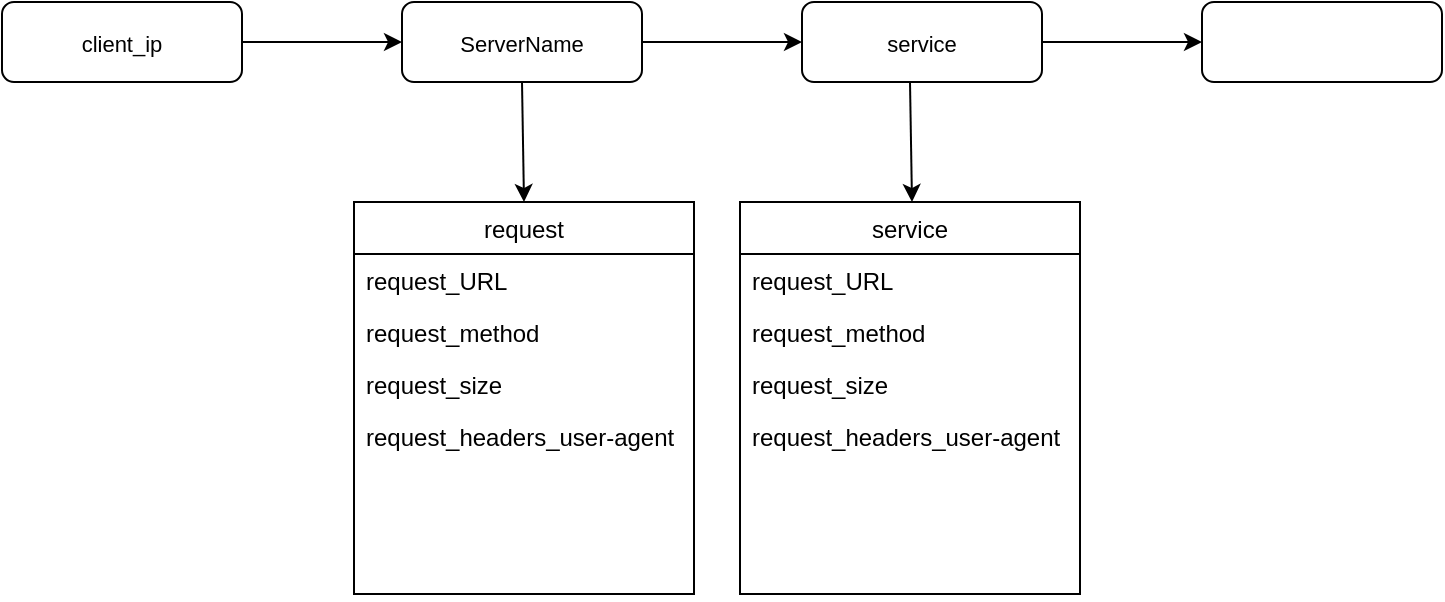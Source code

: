 <mxfile version="14.2.6" type="github">
  <diagram id="C5RBs43oDa-KdzZeNtuy" name="Page-1">
    <mxGraphModel dx="1773" dy="511" grid="1" gridSize="10" guides="1" tooltips="1" connect="1" arrows="1" fold="1" page="1" pageScale="1" pageWidth="827" pageHeight="1169" math="0" shadow="0">
      <root>
        <mxCell id="WIyWlLk6GJQsqaUBKTNV-0" />
        <mxCell id="WIyWlLk6GJQsqaUBKTNV-1" parent="WIyWlLk6GJQsqaUBKTNV-0" />
        <mxCell id="ySSIOXjXDZHTsRtR6VPG-1" value="" style="edgeStyle=orthogonalEdgeStyle;rounded=0;orthogonalLoop=1;jettySize=auto;html=1;" edge="1" parent="WIyWlLk6GJQsqaUBKTNV-1" source="WIyWlLk6GJQsqaUBKTNV-3" target="ySSIOXjXDZHTsRtR6VPG-0">
          <mxGeometry relative="1" as="geometry" />
        </mxCell>
        <mxCell id="WIyWlLk6GJQsqaUBKTNV-3" value="&lt;p class=&quot;p1&quot; style=&quot;margin: 0px ; font-stretch: normal ; font-size: 11px ; line-height: normal&quot;&gt;ServerName&lt;/p&gt;" style="rounded=1;whiteSpace=wrap;html=1;fontSize=12;glass=0;strokeWidth=1;shadow=0;" parent="WIyWlLk6GJQsqaUBKTNV-1" vertex="1">
          <mxGeometry x="160" y="80" width="120" height="40" as="geometry" />
        </mxCell>
        <mxCell id="ySSIOXjXDZHTsRtR6VPG-3" value="" style="edgeStyle=orthogonalEdgeStyle;rounded=0;orthogonalLoop=1;jettySize=auto;html=1;" edge="1" parent="WIyWlLk6GJQsqaUBKTNV-1" source="ySSIOXjXDZHTsRtR6VPG-0" target="ySSIOXjXDZHTsRtR6VPG-2">
          <mxGeometry relative="1" as="geometry" />
        </mxCell>
        <mxCell id="ySSIOXjXDZHTsRtR6VPG-0" value="&lt;p class=&quot;p1&quot; style=&quot;margin: 0px ; font-stretch: normal ; font-size: 11px ; line-height: normal&quot;&gt;service&lt;/p&gt;" style="rounded=1;whiteSpace=wrap;html=1;fontSize=12;glass=0;strokeWidth=1;shadow=0;" vertex="1" parent="WIyWlLk6GJQsqaUBKTNV-1">
          <mxGeometry x="360" y="80" width="120" height="40" as="geometry" />
        </mxCell>
        <mxCell id="ySSIOXjXDZHTsRtR6VPG-2" value="&lt;p class=&quot;p1&quot; style=&quot;margin: 0px ; font-stretch: normal ; font-size: 11px ; line-height: normal&quot;&gt;&lt;br&gt;&lt;/p&gt;" style="rounded=1;whiteSpace=wrap;html=1;fontSize=12;glass=0;strokeWidth=1;shadow=0;" vertex="1" parent="WIyWlLk6GJQsqaUBKTNV-1">
          <mxGeometry x="560" y="80" width="120" height="40" as="geometry" />
        </mxCell>
        <mxCell id="ySSIOXjXDZHTsRtR6VPG-6" value="" style="edgeStyle=orthogonalEdgeStyle;rounded=0;orthogonalLoop=1;jettySize=auto;html=1;" edge="1" parent="WIyWlLk6GJQsqaUBKTNV-1" source="ySSIOXjXDZHTsRtR6VPG-4" target="WIyWlLk6GJQsqaUBKTNV-3">
          <mxGeometry relative="1" as="geometry" />
        </mxCell>
        <mxCell id="ySSIOXjXDZHTsRtR6VPG-4" value="&lt;p class=&quot;p1&quot; style=&quot;margin: 0px ; font-stretch: normal ; font-size: 11px ; line-height: normal&quot;&gt;client_ip&lt;/p&gt;" style="rounded=1;whiteSpace=wrap;html=1;fontSize=12;glass=0;strokeWidth=1;shadow=0;" vertex="1" parent="WIyWlLk6GJQsqaUBKTNV-1">
          <mxGeometry x="-40" y="80" width="120" height="40" as="geometry" />
        </mxCell>
        <mxCell id="ySSIOXjXDZHTsRtR6VPG-14" value="request" style="swimlane;fontStyle=0;childLayout=stackLayout;horizontal=1;startSize=26;fillColor=none;horizontalStack=0;resizeParent=1;resizeParentMax=0;resizeLast=0;collapsible=1;marginBottom=0;" vertex="1" parent="WIyWlLk6GJQsqaUBKTNV-1">
          <mxGeometry x="136" y="180" width="170" height="196" as="geometry" />
        </mxCell>
        <mxCell id="ySSIOXjXDZHTsRtR6VPG-15" value="request_URL" style="text;strokeColor=none;fillColor=none;align=left;verticalAlign=top;spacingLeft=4;spacingRight=4;overflow=hidden;rotatable=0;points=[[0,0.5],[1,0.5]];portConstraint=eastwest;" vertex="1" parent="ySSIOXjXDZHTsRtR6VPG-14">
          <mxGeometry y="26" width="170" height="26" as="geometry" />
        </mxCell>
        <mxCell id="ySSIOXjXDZHTsRtR6VPG-16" value="request_method" style="text;strokeColor=none;fillColor=none;align=left;verticalAlign=top;spacingLeft=4;spacingRight=4;overflow=hidden;rotatable=0;points=[[0,0.5],[1,0.5]];portConstraint=eastwest;" vertex="1" parent="ySSIOXjXDZHTsRtR6VPG-14">
          <mxGeometry y="52" width="170" height="26" as="geometry" />
        </mxCell>
        <mxCell id="ySSIOXjXDZHTsRtR6VPG-19" value="request_size" style="text;strokeColor=none;fillColor=none;align=left;verticalAlign=top;spacingLeft=4;spacingRight=4;overflow=hidden;rotatable=0;points=[[0,0.5],[1,0.5]];portConstraint=eastwest;" vertex="1" parent="ySSIOXjXDZHTsRtR6VPG-14">
          <mxGeometry y="78" width="170" height="26" as="geometry" />
        </mxCell>
        <mxCell id="ySSIOXjXDZHTsRtR6VPG-17" value="request_headers_user-agent" style="text;strokeColor=none;fillColor=none;align=left;verticalAlign=top;spacingLeft=4;spacingRight=4;overflow=hidden;rotatable=0;points=[[0,0.5],[1,0.5]];portConstraint=eastwest;" vertex="1" parent="ySSIOXjXDZHTsRtR6VPG-14">
          <mxGeometry y="104" width="170" height="92" as="geometry" />
        </mxCell>
        <mxCell id="ySSIOXjXDZHTsRtR6VPG-20" value="" style="endArrow=classic;html=1;exitX=0.5;exitY=1;exitDx=0;exitDy=0;entryX=0.5;entryY=0;entryDx=0;entryDy=0;" edge="1" parent="WIyWlLk6GJQsqaUBKTNV-1" source="WIyWlLk6GJQsqaUBKTNV-3" target="ySSIOXjXDZHTsRtR6VPG-14">
          <mxGeometry width="50" height="50" relative="1" as="geometry">
            <mxPoint x="390" y="200" as="sourcePoint" />
            <mxPoint x="440" y="150" as="targetPoint" />
          </mxGeometry>
        </mxCell>
        <mxCell id="ySSIOXjXDZHTsRtR6VPG-21" value="service" style="swimlane;fontStyle=0;childLayout=stackLayout;horizontal=1;startSize=26;fillColor=none;horizontalStack=0;resizeParent=1;resizeParentMax=0;resizeLast=0;collapsible=1;marginBottom=0;" vertex="1" parent="WIyWlLk6GJQsqaUBKTNV-1">
          <mxGeometry x="329" y="180" width="170" height="196" as="geometry" />
        </mxCell>
        <mxCell id="ySSIOXjXDZHTsRtR6VPG-22" value="request_URL" style="text;strokeColor=none;fillColor=none;align=left;verticalAlign=top;spacingLeft=4;spacingRight=4;overflow=hidden;rotatable=0;points=[[0,0.5],[1,0.5]];portConstraint=eastwest;" vertex="1" parent="ySSIOXjXDZHTsRtR6VPG-21">
          <mxGeometry y="26" width="170" height="26" as="geometry" />
        </mxCell>
        <mxCell id="ySSIOXjXDZHTsRtR6VPG-23" value="request_method" style="text;strokeColor=none;fillColor=none;align=left;verticalAlign=top;spacingLeft=4;spacingRight=4;overflow=hidden;rotatable=0;points=[[0,0.5],[1,0.5]];portConstraint=eastwest;" vertex="1" parent="ySSIOXjXDZHTsRtR6VPG-21">
          <mxGeometry y="52" width="170" height="26" as="geometry" />
        </mxCell>
        <mxCell id="ySSIOXjXDZHTsRtR6VPG-24" value="request_size" style="text;strokeColor=none;fillColor=none;align=left;verticalAlign=top;spacingLeft=4;spacingRight=4;overflow=hidden;rotatable=0;points=[[0,0.5],[1,0.5]];portConstraint=eastwest;" vertex="1" parent="ySSIOXjXDZHTsRtR6VPG-21">
          <mxGeometry y="78" width="170" height="26" as="geometry" />
        </mxCell>
        <mxCell id="ySSIOXjXDZHTsRtR6VPG-25" value="request_headers_user-agent" style="text;strokeColor=none;fillColor=none;align=left;verticalAlign=top;spacingLeft=4;spacingRight=4;overflow=hidden;rotatable=0;points=[[0,0.5],[1,0.5]];portConstraint=eastwest;" vertex="1" parent="ySSIOXjXDZHTsRtR6VPG-21">
          <mxGeometry y="104" width="170" height="92" as="geometry" />
        </mxCell>
        <mxCell id="ySSIOXjXDZHTsRtR6VPG-26" value="" style="endArrow=classic;html=1;exitX=0.5;exitY=1;exitDx=0;exitDy=0;entryX=0.5;entryY=0;entryDx=0;entryDy=0;" edge="1" parent="WIyWlLk6GJQsqaUBKTNV-1">
          <mxGeometry width="50" height="50" relative="1" as="geometry">
            <mxPoint x="414" y="120" as="sourcePoint" />
            <mxPoint x="415" y="180" as="targetPoint" />
          </mxGeometry>
        </mxCell>
      </root>
    </mxGraphModel>
  </diagram>
</mxfile>

